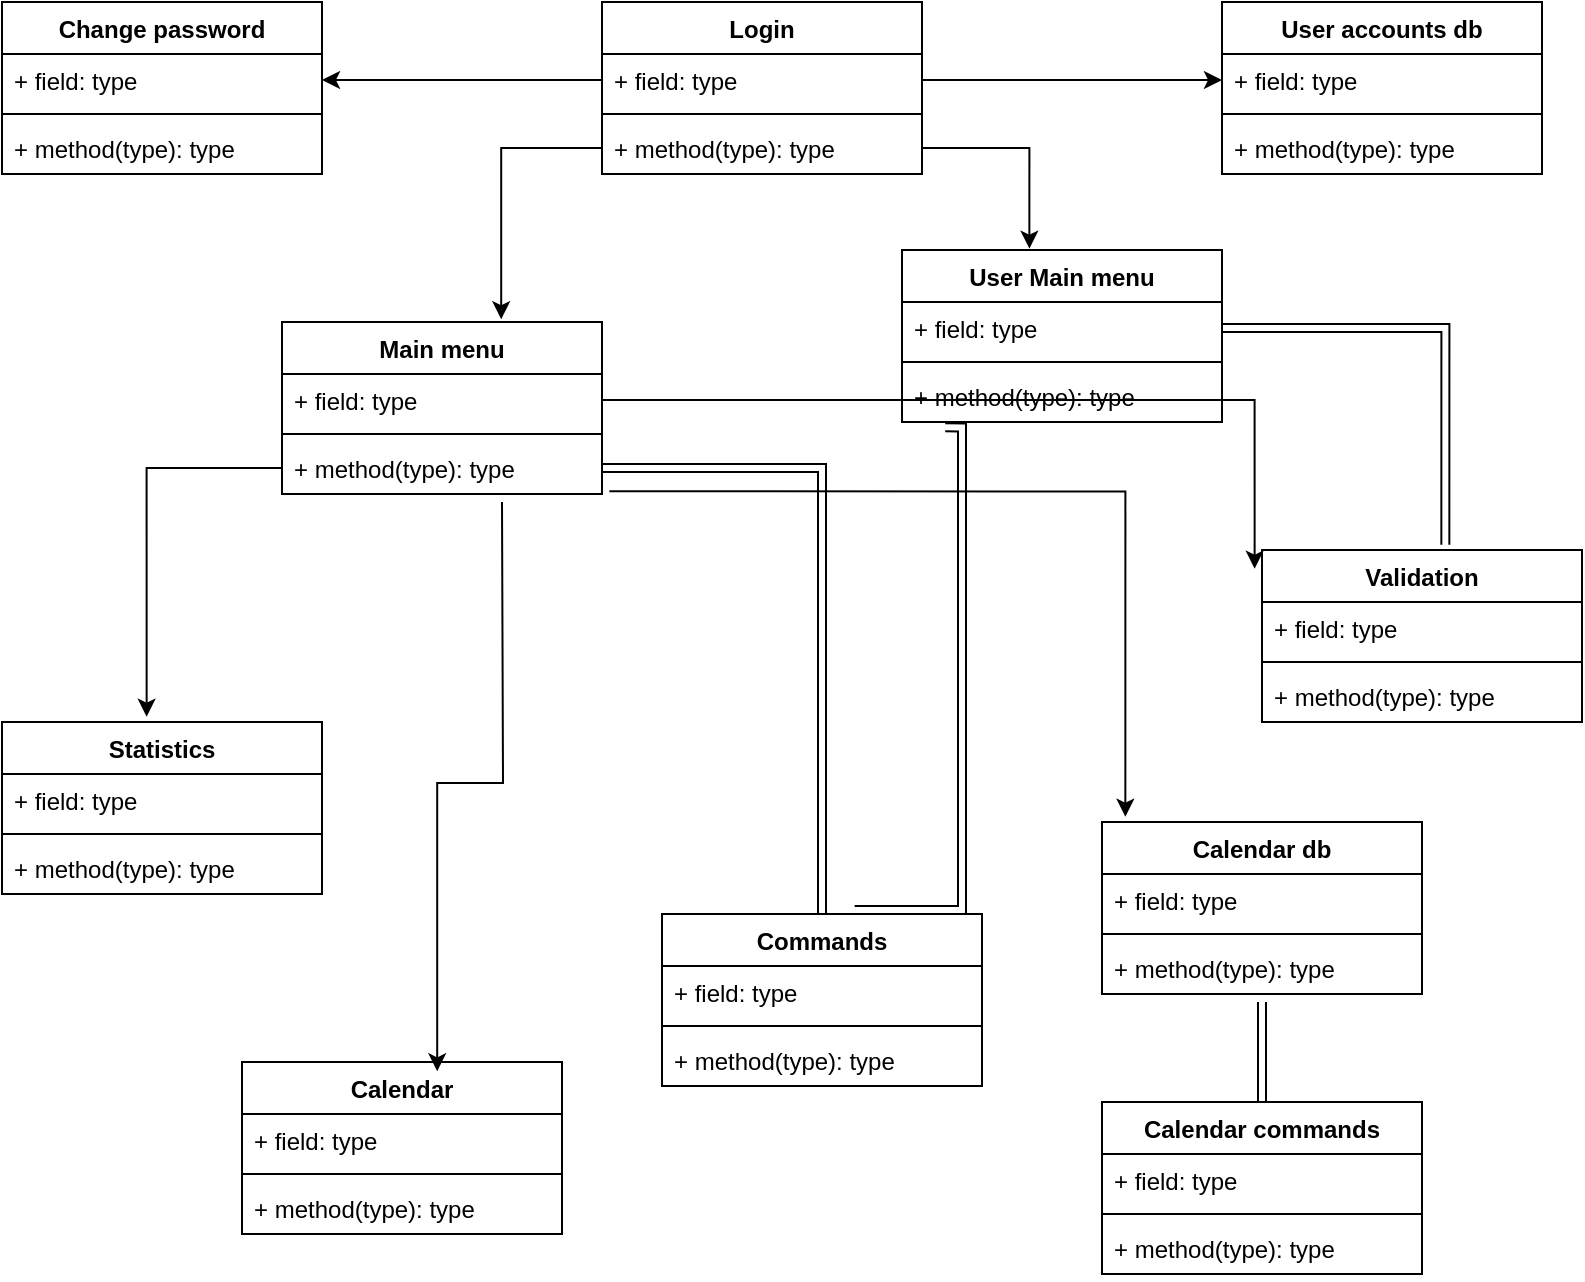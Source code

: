 <mxfile version="26.0.11">
  <diagram name="Page-1" id="c4acf3e9-155e-7222-9cf6-157b1a14988f">
    <mxGraphModel dx="1211" dy="1512" grid="1" gridSize="10" guides="1" tooltips="1" connect="1" arrows="1" fold="1" page="1" pageScale="1" pageWidth="850" pageHeight="1100" background="none" math="0" shadow="0">
      <root>
        <mxCell id="0" />
        <mxCell id="1" parent="0" />
        <mxCell id="rWbBaB_tXVkeBxF61D8e-1" value="Commands" style="swimlane;fontStyle=1;align=center;verticalAlign=top;childLayout=stackLayout;horizontal=1;startSize=26;horizontalStack=0;resizeParent=1;resizeParentMax=0;resizeLast=0;collapsible=1;marginBottom=0;whiteSpace=wrap;html=1;" vertex="1" parent="1">
          <mxGeometry x="360" y="266" width="160" height="86" as="geometry" />
        </mxCell>
        <mxCell id="rWbBaB_tXVkeBxF61D8e-2" value="+ field: type" style="text;strokeColor=none;fillColor=none;align=left;verticalAlign=top;spacingLeft=4;spacingRight=4;overflow=hidden;rotatable=0;points=[[0,0.5],[1,0.5]];portConstraint=eastwest;whiteSpace=wrap;html=1;" vertex="1" parent="rWbBaB_tXVkeBxF61D8e-1">
          <mxGeometry y="26" width="160" height="26" as="geometry" />
        </mxCell>
        <mxCell id="rWbBaB_tXVkeBxF61D8e-3" value="" style="line;strokeWidth=1;fillColor=none;align=left;verticalAlign=middle;spacingTop=-1;spacingLeft=3;spacingRight=3;rotatable=0;labelPosition=right;points=[];portConstraint=eastwest;strokeColor=inherit;" vertex="1" parent="rWbBaB_tXVkeBxF61D8e-1">
          <mxGeometry y="52" width="160" height="8" as="geometry" />
        </mxCell>
        <mxCell id="rWbBaB_tXVkeBxF61D8e-4" value="+ method(type): type" style="text;strokeColor=none;fillColor=none;align=left;verticalAlign=top;spacingLeft=4;spacingRight=4;overflow=hidden;rotatable=0;points=[[0,0.5],[1,0.5]];portConstraint=eastwest;whiteSpace=wrap;html=1;" vertex="1" parent="rWbBaB_tXVkeBxF61D8e-1">
          <mxGeometry y="60" width="160" height="26" as="geometry" />
        </mxCell>
        <mxCell id="rWbBaB_tXVkeBxF61D8e-5" value="Calendar commands" style="swimlane;fontStyle=1;align=center;verticalAlign=top;childLayout=stackLayout;horizontal=1;startSize=26;horizontalStack=0;resizeParent=1;resizeParentMax=0;resizeLast=0;collapsible=1;marginBottom=0;whiteSpace=wrap;html=1;" vertex="1" parent="1">
          <mxGeometry x="580" y="360" width="160" height="86" as="geometry" />
        </mxCell>
        <mxCell id="rWbBaB_tXVkeBxF61D8e-6" value="+ field: type" style="text;strokeColor=none;fillColor=none;align=left;verticalAlign=top;spacingLeft=4;spacingRight=4;overflow=hidden;rotatable=0;points=[[0,0.5],[1,0.5]];portConstraint=eastwest;whiteSpace=wrap;html=1;" vertex="1" parent="rWbBaB_tXVkeBxF61D8e-5">
          <mxGeometry y="26" width="160" height="26" as="geometry" />
        </mxCell>
        <mxCell id="rWbBaB_tXVkeBxF61D8e-7" value="" style="line;strokeWidth=1;fillColor=none;align=left;verticalAlign=middle;spacingTop=-1;spacingLeft=3;spacingRight=3;rotatable=0;labelPosition=right;points=[];portConstraint=eastwest;strokeColor=inherit;" vertex="1" parent="rWbBaB_tXVkeBxF61D8e-5">
          <mxGeometry y="52" width="160" height="8" as="geometry" />
        </mxCell>
        <mxCell id="rWbBaB_tXVkeBxF61D8e-8" value="+ method(type): type" style="text;strokeColor=none;fillColor=none;align=left;verticalAlign=top;spacingLeft=4;spacingRight=4;overflow=hidden;rotatable=0;points=[[0,0.5],[1,0.5]];portConstraint=eastwest;whiteSpace=wrap;html=1;" vertex="1" parent="rWbBaB_tXVkeBxF61D8e-5">
          <mxGeometry y="60" width="160" height="26" as="geometry" />
        </mxCell>
        <mxCell id="rWbBaB_tXVkeBxF61D8e-9" value="Change password" style="swimlane;fontStyle=1;align=center;verticalAlign=top;childLayout=stackLayout;horizontal=1;startSize=26;horizontalStack=0;resizeParent=1;resizeParentMax=0;resizeLast=0;collapsible=1;marginBottom=0;whiteSpace=wrap;html=1;" vertex="1" parent="1">
          <mxGeometry x="30" y="-190" width="160" height="86" as="geometry" />
        </mxCell>
        <mxCell id="rWbBaB_tXVkeBxF61D8e-10" value="+ field: type" style="text;strokeColor=none;fillColor=none;align=left;verticalAlign=top;spacingLeft=4;spacingRight=4;overflow=hidden;rotatable=0;points=[[0,0.5],[1,0.5]];portConstraint=eastwest;whiteSpace=wrap;html=1;" vertex="1" parent="rWbBaB_tXVkeBxF61D8e-9">
          <mxGeometry y="26" width="160" height="26" as="geometry" />
        </mxCell>
        <mxCell id="rWbBaB_tXVkeBxF61D8e-11" value="" style="line;strokeWidth=1;fillColor=none;align=left;verticalAlign=middle;spacingTop=-1;spacingLeft=3;spacingRight=3;rotatable=0;labelPosition=right;points=[];portConstraint=eastwest;strokeColor=inherit;" vertex="1" parent="rWbBaB_tXVkeBxF61D8e-9">
          <mxGeometry y="52" width="160" height="8" as="geometry" />
        </mxCell>
        <mxCell id="rWbBaB_tXVkeBxF61D8e-12" value="+ method(type): type" style="text;strokeColor=none;fillColor=none;align=left;verticalAlign=top;spacingLeft=4;spacingRight=4;overflow=hidden;rotatable=0;points=[[0,0.5],[1,0.5]];portConstraint=eastwest;whiteSpace=wrap;html=1;" vertex="1" parent="rWbBaB_tXVkeBxF61D8e-9">
          <mxGeometry y="60" width="160" height="26" as="geometry" />
        </mxCell>
        <mxCell id="rWbBaB_tXVkeBxF61D8e-13" value="Main menu" style="swimlane;fontStyle=1;align=center;verticalAlign=top;childLayout=stackLayout;horizontal=1;startSize=26;horizontalStack=0;resizeParent=1;resizeParentMax=0;resizeLast=0;collapsible=1;marginBottom=0;whiteSpace=wrap;html=1;" vertex="1" parent="1">
          <mxGeometry x="170" y="-30" width="160" height="86" as="geometry" />
        </mxCell>
        <mxCell id="rWbBaB_tXVkeBxF61D8e-14" value="+ field: type" style="text;strokeColor=none;fillColor=none;align=left;verticalAlign=top;spacingLeft=4;spacingRight=4;overflow=hidden;rotatable=0;points=[[0,0.5],[1,0.5]];portConstraint=eastwest;whiteSpace=wrap;html=1;" vertex="1" parent="rWbBaB_tXVkeBxF61D8e-13">
          <mxGeometry y="26" width="160" height="26" as="geometry" />
        </mxCell>
        <mxCell id="rWbBaB_tXVkeBxF61D8e-15" value="" style="line;strokeWidth=1;fillColor=none;align=left;verticalAlign=middle;spacingTop=-1;spacingLeft=3;spacingRight=3;rotatable=0;labelPosition=right;points=[];portConstraint=eastwest;strokeColor=inherit;" vertex="1" parent="rWbBaB_tXVkeBxF61D8e-13">
          <mxGeometry y="52" width="160" height="8" as="geometry" />
        </mxCell>
        <mxCell id="rWbBaB_tXVkeBxF61D8e-16" value="+ method(type): type" style="text;strokeColor=none;fillColor=none;align=left;verticalAlign=top;spacingLeft=4;spacingRight=4;overflow=hidden;rotatable=0;points=[[0,0.5],[1,0.5]];portConstraint=eastwest;whiteSpace=wrap;html=1;" vertex="1" parent="rWbBaB_tXVkeBxF61D8e-13">
          <mxGeometry y="60" width="160" height="26" as="geometry" />
        </mxCell>
        <mxCell id="rWbBaB_tXVkeBxF61D8e-17" value="Login" style="swimlane;fontStyle=1;align=center;verticalAlign=top;childLayout=stackLayout;horizontal=1;startSize=26;horizontalStack=0;resizeParent=1;resizeParentMax=0;resizeLast=0;collapsible=1;marginBottom=0;whiteSpace=wrap;html=1;" vertex="1" parent="1">
          <mxGeometry x="330" y="-190" width="160" height="86" as="geometry" />
        </mxCell>
        <mxCell id="rWbBaB_tXVkeBxF61D8e-18" value="+ field: type" style="text;strokeColor=none;fillColor=none;align=left;verticalAlign=top;spacingLeft=4;spacingRight=4;overflow=hidden;rotatable=0;points=[[0,0.5],[1,0.5]];portConstraint=eastwest;whiteSpace=wrap;html=1;" vertex="1" parent="rWbBaB_tXVkeBxF61D8e-17">
          <mxGeometry y="26" width="160" height="26" as="geometry" />
        </mxCell>
        <mxCell id="rWbBaB_tXVkeBxF61D8e-19" value="" style="line;strokeWidth=1;fillColor=none;align=left;verticalAlign=middle;spacingTop=-1;spacingLeft=3;spacingRight=3;rotatable=0;labelPosition=right;points=[];portConstraint=eastwest;strokeColor=inherit;" vertex="1" parent="rWbBaB_tXVkeBxF61D8e-17">
          <mxGeometry y="52" width="160" height="8" as="geometry" />
        </mxCell>
        <mxCell id="rWbBaB_tXVkeBxF61D8e-20" value="+ method(type): type" style="text;strokeColor=none;fillColor=none;align=left;verticalAlign=top;spacingLeft=4;spacingRight=4;overflow=hidden;rotatable=0;points=[[0,0.5],[1,0.5]];portConstraint=eastwest;whiteSpace=wrap;html=1;" vertex="1" parent="rWbBaB_tXVkeBxF61D8e-17">
          <mxGeometry y="60" width="160" height="26" as="geometry" />
        </mxCell>
        <mxCell id="rWbBaB_tXVkeBxF61D8e-21" value="Calendar db" style="swimlane;fontStyle=1;align=center;verticalAlign=top;childLayout=stackLayout;horizontal=1;startSize=26;horizontalStack=0;resizeParent=1;resizeParentMax=0;resizeLast=0;collapsible=1;marginBottom=0;whiteSpace=wrap;html=1;" vertex="1" parent="1">
          <mxGeometry x="580" y="220" width="160" height="86" as="geometry" />
        </mxCell>
        <mxCell id="rWbBaB_tXVkeBxF61D8e-22" value="+ field: type" style="text;strokeColor=none;fillColor=none;align=left;verticalAlign=top;spacingLeft=4;spacingRight=4;overflow=hidden;rotatable=0;points=[[0,0.5],[1,0.5]];portConstraint=eastwest;whiteSpace=wrap;html=1;" vertex="1" parent="rWbBaB_tXVkeBxF61D8e-21">
          <mxGeometry y="26" width="160" height="26" as="geometry" />
        </mxCell>
        <mxCell id="rWbBaB_tXVkeBxF61D8e-23" value="" style="line;strokeWidth=1;fillColor=none;align=left;verticalAlign=middle;spacingTop=-1;spacingLeft=3;spacingRight=3;rotatable=0;labelPosition=right;points=[];portConstraint=eastwest;strokeColor=inherit;" vertex="1" parent="rWbBaB_tXVkeBxF61D8e-21">
          <mxGeometry y="52" width="160" height="8" as="geometry" />
        </mxCell>
        <mxCell id="rWbBaB_tXVkeBxF61D8e-24" value="+ method(type): type" style="text;strokeColor=none;fillColor=none;align=left;verticalAlign=top;spacingLeft=4;spacingRight=4;overflow=hidden;rotatable=0;points=[[0,0.5],[1,0.5]];portConstraint=eastwest;whiteSpace=wrap;html=1;" vertex="1" parent="rWbBaB_tXVkeBxF61D8e-21">
          <mxGeometry y="60" width="160" height="26" as="geometry" />
        </mxCell>
        <mxCell id="rWbBaB_tXVkeBxF61D8e-25" value="Calendar" style="swimlane;fontStyle=1;align=center;verticalAlign=top;childLayout=stackLayout;horizontal=1;startSize=26;horizontalStack=0;resizeParent=1;resizeParentMax=0;resizeLast=0;collapsible=1;marginBottom=0;whiteSpace=wrap;html=1;" vertex="1" parent="1">
          <mxGeometry x="150" y="340" width="160" height="86" as="geometry" />
        </mxCell>
        <mxCell id="rWbBaB_tXVkeBxF61D8e-26" value="+ field: type" style="text;strokeColor=none;fillColor=none;align=left;verticalAlign=top;spacingLeft=4;spacingRight=4;overflow=hidden;rotatable=0;points=[[0,0.5],[1,0.5]];portConstraint=eastwest;whiteSpace=wrap;html=1;" vertex="1" parent="rWbBaB_tXVkeBxF61D8e-25">
          <mxGeometry y="26" width="160" height="26" as="geometry" />
        </mxCell>
        <mxCell id="rWbBaB_tXVkeBxF61D8e-27" value="" style="line;strokeWidth=1;fillColor=none;align=left;verticalAlign=middle;spacingTop=-1;spacingLeft=3;spacingRight=3;rotatable=0;labelPosition=right;points=[];portConstraint=eastwest;strokeColor=inherit;" vertex="1" parent="rWbBaB_tXVkeBxF61D8e-25">
          <mxGeometry y="52" width="160" height="8" as="geometry" />
        </mxCell>
        <mxCell id="rWbBaB_tXVkeBxF61D8e-28" value="+ method(type): type" style="text;strokeColor=none;fillColor=none;align=left;verticalAlign=top;spacingLeft=4;spacingRight=4;overflow=hidden;rotatable=0;points=[[0,0.5],[1,0.5]];portConstraint=eastwest;whiteSpace=wrap;html=1;" vertex="1" parent="rWbBaB_tXVkeBxF61D8e-25">
          <mxGeometry y="60" width="160" height="26" as="geometry" />
        </mxCell>
        <mxCell id="rWbBaB_tXVkeBxF61D8e-29" value="Validation" style="swimlane;fontStyle=1;align=center;verticalAlign=top;childLayout=stackLayout;horizontal=1;startSize=26;horizontalStack=0;resizeParent=1;resizeParentMax=0;resizeLast=0;collapsible=1;marginBottom=0;whiteSpace=wrap;html=1;" vertex="1" parent="1">
          <mxGeometry x="660" y="84" width="160" height="86" as="geometry" />
        </mxCell>
        <mxCell id="rWbBaB_tXVkeBxF61D8e-30" value="+ field: type" style="text;strokeColor=none;fillColor=none;align=left;verticalAlign=top;spacingLeft=4;spacingRight=4;overflow=hidden;rotatable=0;points=[[0,0.5],[1,0.5]];portConstraint=eastwest;whiteSpace=wrap;html=1;" vertex="1" parent="rWbBaB_tXVkeBxF61D8e-29">
          <mxGeometry y="26" width="160" height="26" as="geometry" />
        </mxCell>
        <mxCell id="rWbBaB_tXVkeBxF61D8e-31" value="" style="line;strokeWidth=1;fillColor=none;align=left;verticalAlign=middle;spacingTop=-1;spacingLeft=3;spacingRight=3;rotatable=0;labelPosition=right;points=[];portConstraint=eastwest;strokeColor=inherit;" vertex="1" parent="rWbBaB_tXVkeBxF61D8e-29">
          <mxGeometry y="52" width="160" height="8" as="geometry" />
        </mxCell>
        <mxCell id="rWbBaB_tXVkeBxF61D8e-32" value="+ method(type): type" style="text;strokeColor=none;fillColor=none;align=left;verticalAlign=top;spacingLeft=4;spacingRight=4;overflow=hidden;rotatable=0;points=[[0,0.5],[1,0.5]];portConstraint=eastwest;whiteSpace=wrap;html=1;" vertex="1" parent="rWbBaB_tXVkeBxF61D8e-29">
          <mxGeometry y="60" width="160" height="26" as="geometry" />
        </mxCell>
        <mxCell id="rWbBaB_tXVkeBxF61D8e-33" value="Statistics" style="swimlane;fontStyle=1;align=center;verticalAlign=top;childLayout=stackLayout;horizontal=1;startSize=26;horizontalStack=0;resizeParent=1;resizeParentMax=0;resizeLast=0;collapsible=1;marginBottom=0;whiteSpace=wrap;html=1;" vertex="1" parent="1">
          <mxGeometry x="30" y="170" width="160" height="86" as="geometry" />
        </mxCell>
        <mxCell id="rWbBaB_tXVkeBxF61D8e-34" value="+ field: type" style="text;strokeColor=none;fillColor=none;align=left;verticalAlign=top;spacingLeft=4;spacingRight=4;overflow=hidden;rotatable=0;points=[[0,0.5],[1,0.5]];portConstraint=eastwest;whiteSpace=wrap;html=1;" vertex="1" parent="rWbBaB_tXVkeBxF61D8e-33">
          <mxGeometry y="26" width="160" height="26" as="geometry" />
        </mxCell>
        <mxCell id="rWbBaB_tXVkeBxF61D8e-35" value="" style="line;strokeWidth=1;fillColor=none;align=left;verticalAlign=middle;spacingTop=-1;spacingLeft=3;spacingRight=3;rotatable=0;labelPosition=right;points=[];portConstraint=eastwest;strokeColor=inherit;" vertex="1" parent="rWbBaB_tXVkeBxF61D8e-33">
          <mxGeometry y="52" width="160" height="8" as="geometry" />
        </mxCell>
        <mxCell id="rWbBaB_tXVkeBxF61D8e-36" value="+ method(type): type" style="text;strokeColor=none;fillColor=none;align=left;verticalAlign=top;spacingLeft=4;spacingRight=4;overflow=hidden;rotatable=0;points=[[0,0.5],[1,0.5]];portConstraint=eastwest;whiteSpace=wrap;html=1;" vertex="1" parent="rWbBaB_tXVkeBxF61D8e-33">
          <mxGeometry y="60" width="160" height="26" as="geometry" />
        </mxCell>
        <mxCell id="rWbBaB_tXVkeBxF61D8e-37" value="User accounts db" style="swimlane;fontStyle=1;align=center;verticalAlign=top;childLayout=stackLayout;horizontal=1;startSize=26;horizontalStack=0;resizeParent=1;resizeParentMax=0;resizeLast=0;collapsible=1;marginBottom=0;whiteSpace=wrap;html=1;" vertex="1" parent="1">
          <mxGeometry x="640" y="-190" width="160" height="86" as="geometry" />
        </mxCell>
        <mxCell id="rWbBaB_tXVkeBxF61D8e-38" value="+ field: type" style="text;strokeColor=none;fillColor=none;align=left;verticalAlign=top;spacingLeft=4;spacingRight=4;overflow=hidden;rotatable=0;points=[[0,0.5],[1,0.5]];portConstraint=eastwest;whiteSpace=wrap;html=1;" vertex="1" parent="rWbBaB_tXVkeBxF61D8e-37">
          <mxGeometry y="26" width="160" height="26" as="geometry" />
        </mxCell>
        <mxCell id="rWbBaB_tXVkeBxF61D8e-39" value="" style="line;strokeWidth=1;fillColor=none;align=left;verticalAlign=middle;spacingTop=-1;spacingLeft=3;spacingRight=3;rotatable=0;labelPosition=right;points=[];portConstraint=eastwest;strokeColor=inherit;" vertex="1" parent="rWbBaB_tXVkeBxF61D8e-37">
          <mxGeometry y="52" width="160" height="8" as="geometry" />
        </mxCell>
        <mxCell id="rWbBaB_tXVkeBxF61D8e-40" value="+ method(type): type" style="text;strokeColor=none;fillColor=none;align=left;verticalAlign=top;spacingLeft=4;spacingRight=4;overflow=hidden;rotatable=0;points=[[0,0.5],[1,0.5]];portConstraint=eastwest;whiteSpace=wrap;html=1;" vertex="1" parent="rWbBaB_tXVkeBxF61D8e-37">
          <mxGeometry y="60" width="160" height="26" as="geometry" />
        </mxCell>
        <mxCell id="rWbBaB_tXVkeBxF61D8e-41" value="User Main menu" style="swimlane;fontStyle=1;align=center;verticalAlign=top;childLayout=stackLayout;horizontal=1;startSize=26;horizontalStack=0;resizeParent=1;resizeParentMax=0;resizeLast=0;collapsible=1;marginBottom=0;whiteSpace=wrap;html=1;" vertex="1" parent="1">
          <mxGeometry x="480" y="-66" width="160" height="86" as="geometry" />
        </mxCell>
        <mxCell id="rWbBaB_tXVkeBxF61D8e-42" value="+ field: type" style="text;strokeColor=none;fillColor=none;align=left;verticalAlign=top;spacingLeft=4;spacingRight=4;overflow=hidden;rotatable=0;points=[[0,0.5],[1,0.5]];portConstraint=eastwest;whiteSpace=wrap;html=1;" vertex="1" parent="rWbBaB_tXVkeBxF61D8e-41">
          <mxGeometry y="26" width="160" height="26" as="geometry" />
        </mxCell>
        <mxCell id="rWbBaB_tXVkeBxF61D8e-43" value="" style="line;strokeWidth=1;fillColor=none;align=left;verticalAlign=middle;spacingTop=-1;spacingLeft=3;spacingRight=3;rotatable=0;labelPosition=right;points=[];portConstraint=eastwest;strokeColor=inherit;" vertex="1" parent="rWbBaB_tXVkeBxF61D8e-41">
          <mxGeometry y="52" width="160" height="8" as="geometry" />
        </mxCell>
        <mxCell id="rWbBaB_tXVkeBxF61D8e-44" value="+ method(type): type" style="text;strokeColor=none;fillColor=none;align=left;verticalAlign=top;spacingLeft=4;spacingRight=4;overflow=hidden;rotatable=0;points=[[0,0.5],[1,0.5]];portConstraint=eastwest;whiteSpace=wrap;html=1;" vertex="1" parent="rWbBaB_tXVkeBxF61D8e-41">
          <mxGeometry y="60" width="160" height="26" as="geometry" />
        </mxCell>
        <mxCell id="rWbBaB_tXVkeBxF61D8e-45" style="rounded=0;orthogonalLoop=1;jettySize=auto;html=1;entryX=1;entryY=0.5;entryDx=0;entryDy=0;" edge="1" parent="1" source="rWbBaB_tXVkeBxF61D8e-18" target="rWbBaB_tXVkeBxF61D8e-10">
          <mxGeometry relative="1" as="geometry" />
        </mxCell>
        <mxCell id="rWbBaB_tXVkeBxF61D8e-46" style="edgeStyle=orthogonalEdgeStyle;rounded=0;orthogonalLoop=1;jettySize=auto;html=1;exitX=1;exitY=0.5;exitDx=0;exitDy=0;entryX=0;entryY=0.5;entryDx=0;entryDy=0;" edge="1" parent="1" source="rWbBaB_tXVkeBxF61D8e-18" target="rWbBaB_tXVkeBxF61D8e-38">
          <mxGeometry relative="1" as="geometry" />
        </mxCell>
        <mxCell id="rWbBaB_tXVkeBxF61D8e-47" style="edgeStyle=orthogonalEdgeStyle;rounded=0;orthogonalLoop=1;jettySize=auto;html=1;exitX=0;exitY=0.5;exitDx=0;exitDy=0;entryX=0.685;entryY=-0.016;entryDx=0;entryDy=0;entryPerimeter=0;elbow=vertical;" edge="1" parent="1" source="rWbBaB_tXVkeBxF61D8e-20" target="rWbBaB_tXVkeBxF61D8e-13">
          <mxGeometry relative="1" as="geometry" />
        </mxCell>
        <mxCell id="rWbBaB_tXVkeBxF61D8e-48" style="edgeStyle=orthogonalEdgeStyle;rounded=0;orthogonalLoop=1;jettySize=auto;html=1;exitX=1;exitY=0.5;exitDx=0;exitDy=0;entryX=0.398;entryY=-0.008;entryDx=0;entryDy=0;entryPerimeter=0;" edge="1" parent="1" source="rWbBaB_tXVkeBxF61D8e-20" target="rWbBaB_tXVkeBxF61D8e-41">
          <mxGeometry relative="1" as="geometry" />
        </mxCell>
        <mxCell id="rWbBaB_tXVkeBxF61D8e-49" style="rounded=0;orthogonalLoop=1;jettySize=auto;html=1;entryX=0.5;entryY=1.154;entryDx=0;entryDy=0;entryPerimeter=0;elbow=vertical;shape=link;" edge="1" parent="1" source="rWbBaB_tXVkeBxF61D8e-5" target="rWbBaB_tXVkeBxF61D8e-24">
          <mxGeometry relative="1" as="geometry" />
        </mxCell>
        <mxCell id="rWbBaB_tXVkeBxF61D8e-50" style="rounded=0;orthogonalLoop=1;jettySize=auto;html=1;entryX=0.452;entryY=-0.031;entryDx=0;entryDy=0;entryPerimeter=0;elbow=vertical;edgeStyle=orthogonalEdgeStyle;" edge="1" parent="1" source="rWbBaB_tXVkeBxF61D8e-16" target="rWbBaB_tXVkeBxF61D8e-33">
          <mxGeometry relative="1" as="geometry" />
        </mxCell>
        <mxCell id="rWbBaB_tXVkeBxF61D8e-51" style="rounded=0;orthogonalLoop=1;jettySize=auto;html=1;entryX=0.61;entryY=0.054;entryDx=0;entryDy=0;entryPerimeter=0;elbow=vertical;edgeStyle=orthogonalEdgeStyle;" edge="1" parent="1" target="rWbBaB_tXVkeBxF61D8e-25">
          <mxGeometry relative="1" as="geometry">
            <mxPoint x="280" y="60" as="sourcePoint" />
          </mxGeometry>
        </mxCell>
        <mxCell id="rWbBaB_tXVkeBxF61D8e-52" style="edgeStyle=orthogonalEdgeStyle;rounded=0;orthogonalLoop=1;jettySize=auto;html=1;elbow=vertical;shape=link;" edge="1" parent="1" source="rWbBaB_tXVkeBxF61D8e-16" target="rWbBaB_tXVkeBxF61D8e-1">
          <mxGeometry relative="1" as="geometry" />
        </mxCell>
        <mxCell id="rWbBaB_tXVkeBxF61D8e-53" style="edgeStyle=orthogonalEdgeStyle;rounded=0;orthogonalLoop=1;jettySize=auto;html=1;entryX=0.073;entryY=-0.031;entryDx=0;entryDy=0;entryPerimeter=0;elbow=vertical;exitX=1.023;exitY=0.949;exitDx=0;exitDy=0;exitPerimeter=0;" edge="1" parent="1" source="rWbBaB_tXVkeBxF61D8e-16" target="rWbBaB_tXVkeBxF61D8e-21">
          <mxGeometry relative="1" as="geometry" />
        </mxCell>
        <mxCell id="rWbBaB_tXVkeBxF61D8e-54" style="edgeStyle=orthogonalEdgeStyle;rounded=0;orthogonalLoop=1;jettySize=auto;html=1;entryX=-0.023;entryY=0.109;entryDx=0;entryDy=0;entryPerimeter=0;" edge="1" parent="1" source="rWbBaB_tXVkeBxF61D8e-14" target="rWbBaB_tXVkeBxF61D8e-29">
          <mxGeometry relative="1" as="geometry" />
        </mxCell>
        <mxCell id="rWbBaB_tXVkeBxF61D8e-55" style="edgeStyle=orthogonalEdgeStyle;rounded=0;orthogonalLoop=1;jettySize=auto;html=1;entryX=0.573;entryY=-0.031;entryDx=0;entryDy=0;entryPerimeter=0;elbow=vertical;shape=link;" edge="1" parent="1" source="rWbBaB_tXVkeBxF61D8e-42" target="rWbBaB_tXVkeBxF61D8e-29">
          <mxGeometry relative="1" as="geometry" />
        </mxCell>
        <mxCell id="rWbBaB_tXVkeBxF61D8e-58" style="rounded=0;orthogonalLoop=1;jettySize=auto;html=1;entryX=0.602;entryY=-0.023;entryDx=0;entryDy=0;entryPerimeter=0;elbow=vertical;shape=link;edgeStyle=orthogonalEdgeStyle;exitX=0.135;exitY=1.103;exitDx=0;exitDy=0;exitPerimeter=0;" edge="1" parent="1" source="rWbBaB_tXVkeBxF61D8e-44" target="rWbBaB_tXVkeBxF61D8e-1">
          <mxGeometry relative="1" as="geometry">
            <Array as="points">
              <mxPoint x="510" y="23" />
              <mxPoint x="510" y="264" />
            </Array>
          </mxGeometry>
        </mxCell>
      </root>
    </mxGraphModel>
  </diagram>
</mxfile>
